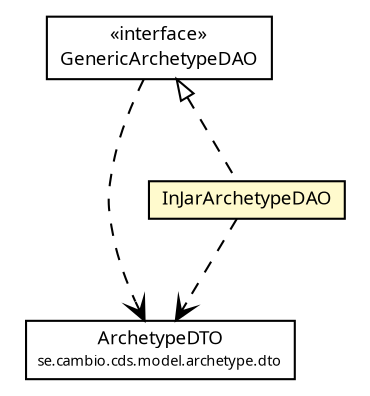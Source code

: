 #!/usr/local/bin/dot
#
# Class diagram 
# Generated by UMLGraph version R5_6 (http://www.umlgraph.org/)
#

digraph G {
	edge [fontname="Trebuchet MS",fontsize=10,labelfontname="Trebuchet MS",labelfontsize=10];
	node [fontname="Trebuchet MS",fontsize=10,shape=plaintext];
	nodesep=0.25;
	ranksep=0.5;
	// se.cambio.cds.model.archetype.dto.ArchetypeDTO
	c235667 [label=<<table title="se.cambio.cds.model.archetype.dto.ArchetypeDTO" border="0" cellborder="1" cellspacing="0" cellpadding="2" port="p" href="../dto/ArchetypeDTO.html">
		<tr><td><table border="0" cellspacing="0" cellpadding="1">
<tr><td align="center" balign="center"><font face="Trebuchet MS"> ArchetypeDTO </font></td></tr>
<tr><td align="center" balign="center"><font face="Trebuchet MS" point-size="7.0"> se.cambio.cds.model.archetype.dto </font></td></tr>
		</table></td></tr>
		</table>>, URL="../dto/ArchetypeDTO.html", fontname="Trebuchet MS", fontcolor="black", fontsize=9.0];
	// se.cambio.cds.model.archetype.dao.InJarArchetypeDAO
	c235717 [label=<<table title="se.cambio.cds.model.archetype.dao.InJarArchetypeDAO" border="0" cellborder="1" cellspacing="0" cellpadding="2" port="p" bgcolor="lemonChiffon" href="./InJarArchetypeDAO.html">
		<tr><td><table border="0" cellspacing="0" cellpadding="1">
<tr><td align="center" balign="center"><font face="Trebuchet MS"> InJarArchetypeDAO </font></td></tr>
		</table></td></tr>
		</table>>, URL="./InJarArchetypeDAO.html", fontname="Trebuchet MS", fontcolor="black", fontsize=9.0];
	// se.cambio.cds.model.archetype.dao.GenericArchetypeDAO
	c235719 [label=<<table title="se.cambio.cds.model.archetype.dao.GenericArchetypeDAO" border="0" cellborder="1" cellspacing="0" cellpadding="2" port="p" href="./GenericArchetypeDAO.html">
		<tr><td><table border="0" cellspacing="0" cellpadding="1">
<tr><td align="center" balign="center"> &#171;interface&#187; </td></tr>
<tr><td align="center" balign="center"><font face="Trebuchet MS"> GenericArchetypeDAO </font></td></tr>
		</table></td></tr>
		</table>>, URL="./GenericArchetypeDAO.html", fontname="Trebuchet MS", fontcolor="black", fontsize=9.0];
	//se.cambio.cds.model.archetype.dao.InJarArchetypeDAO implements se.cambio.cds.model.archetype.dao.GenericArchetypeDAO
	c235719:p -> c235717:p [dir=back,arrowtail=empty,style=dashed];
	// se.cambio.cds.model.archetype.dao.InJarArchetypeDAO DEPEND se.cambio.cds.model.archetype.dto.ArchetypeDTO
	c235717:p -> c235667:p [taillabel="", label="", headlabel="", fontname="Trebuchet MS", fontcolor="black", fontsize=10.0, color="black", arrowhead=open, style=dashed];
	// se.cambio.cds.model.archetype.dao.GenericArchetypeDAO DEPEND se.cambio.cds.model.archetype.dto.ArchetypeDTO
	c235719:p -> c235667:p [taillabel="", label="", headlabel="", fontname="Trebuchet MS", fontcolor="black", fontsize=10.0, color="black", arrowhead=open, style=dashed];
}

